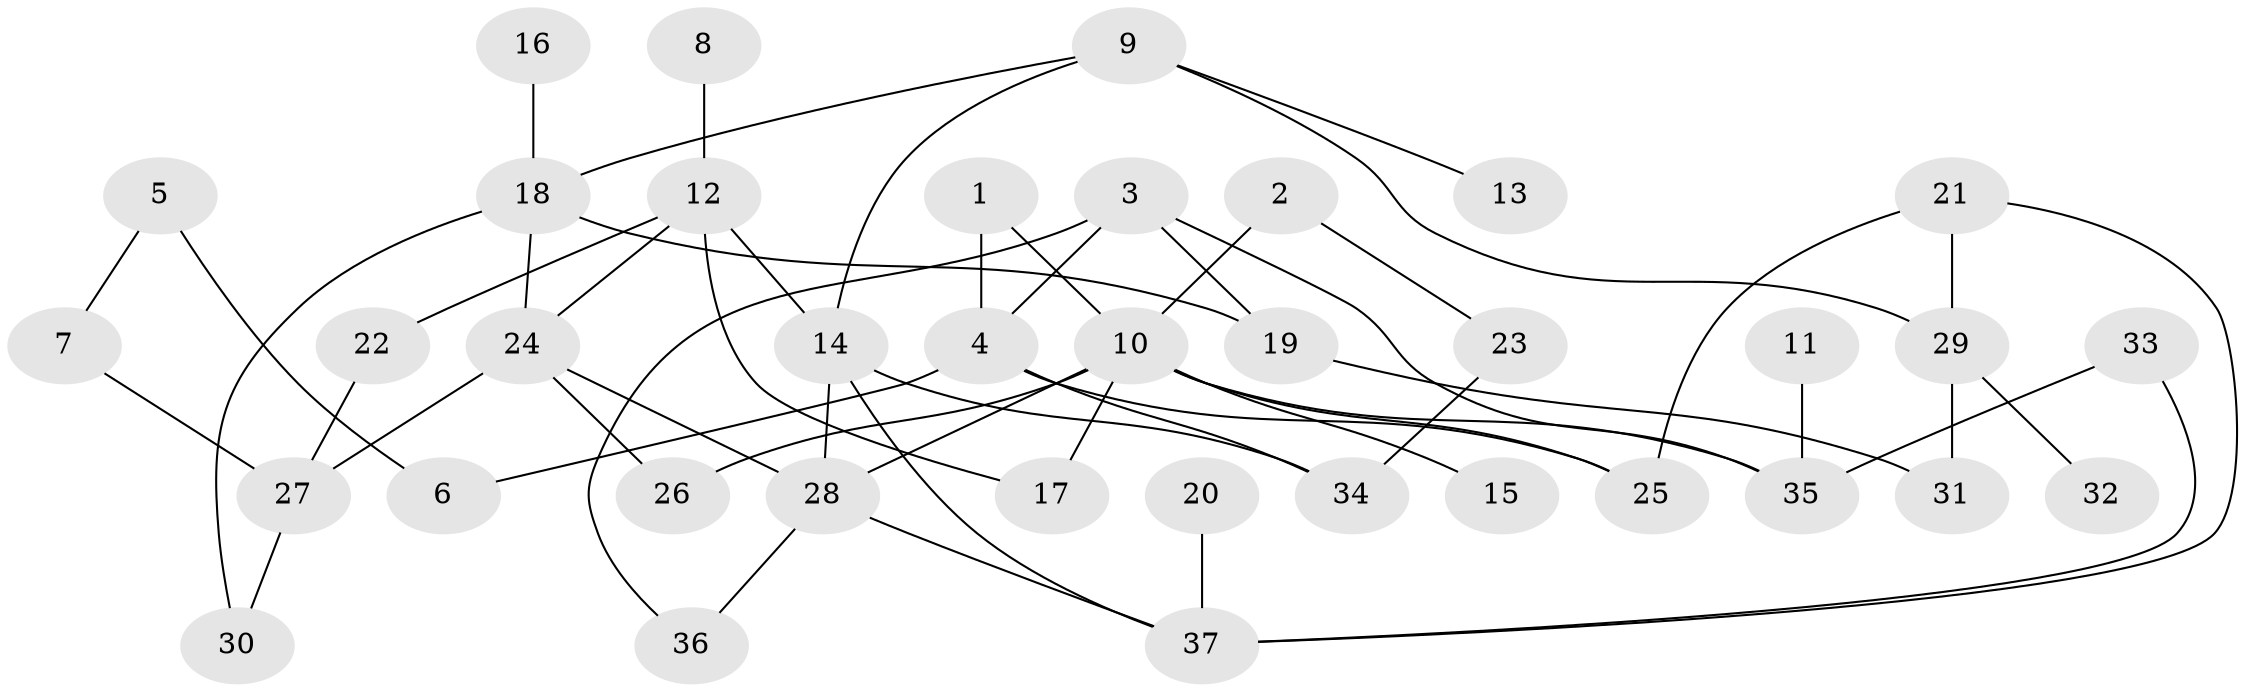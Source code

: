 // original degree distribution, {5: 0.0821917808219178, 9: 0.0136986301369863, 2: 0.3698630136986301, 3: 0.1506849315068493, 4: 0.136986301369863, 1: 0.2465753424657534}
// Generated by graph-tools (version 1.1) at 2025/49/03/09/25 03:49:24]
// undirected, 37 vertices, 54 edges
graph export_dot {
graph [start="1"]
  node [color=gray90,style=filled];
  1;
  2;
  3;
  4;
  5;
  6;
  7;
  8;
  9;
  10;
  11;
  12;
  13;
  14;
  15;
  16;
  17;
  18;
  19;
  20;
  21;
  22;
  23;
  24;
  25;
  26;
  27;
  28;
  29;
  30;
  31;
  32;
  33;
  34;
  35;
  36;
  37;
  1 -- 4 [weight=1.0];
  1 -- 10 [weight=1.0];
  2 -- 10 [weight=1.0];
  2 -- 23 [weight=1.0];
  3 -- 4 [weight=1.0];
  3 -- 19 [weight=1.0];
  3 -- 35 [weight=1.0];
  3 -- 36 [weight=1.0];
  4 -- 6 [weight=1.0];
  4 -- 25 [weight=1.0];
  4 -- 34 [weight=1.0];
  5 -- 6 [weight=1.0];
  5 -- 7 [weight=1.0];
  7 -- 27 [weight=1.0];
  8 -- 12 [weight=1.0];
  9 -- 13 [weight=1.0];
  9 -- 14 [weight=1.0];
  9 -- 18 [weight=1.0];
  9 -- 29 [weight=1.0];
  10 -- 15 [weight=1.0];
  10 -- 17 [weight=2.0];
  10 -- 25 [weight=1.0];
  10 -- 26 [weight=1.0];
  10 -- 28 [weight=1.0];
  10 -- 35 [weight=1.0];
  11 -- 35 [weight=1.0];
  12 -- 14 [weight=1.0];
  12 -- 17 [weight=1.0];
  12 -- 22 [weight=1.0];
  12 -- 24 [weight=1.0];
  14 -- 28 [weight=1.0];
  14 -- 34 [weight=1.0];
  14 -- 37 [weight=1.0];
  16 -- 18 [weight=1.0];
  18 -- 19 [weight=1.0];
  18 -- 24 [weight=1.0];
  18 -- 30 [weight=1.0];
  19 -- 31 [weight=1.0];
  20 -- 37 [weight=1.0];
  21 -- 25 [weight=1.0];
  21 -- 29 [weight=1.0];
  21 -- 37 [weight=1.0];
  22 -- 27 [weight=1.0];
  23 -- 34 [weight=1.0];
  24 -- 26 [weight=1.0];
  24 -- 27 [weight=1.0];
  24 -- 28 [weight=1.0];
  27 -- 30 [weight=1.0];
  28 -- 36 [weight=1.0];
  28 -- 37 [weight=1.0];
  29 -- 31 [weight=1.0];
  29 -- 32 [weight=1.0];
  33 -- 35 [weight=1.0];
  33 -- 37 [weight=1.0];
}
